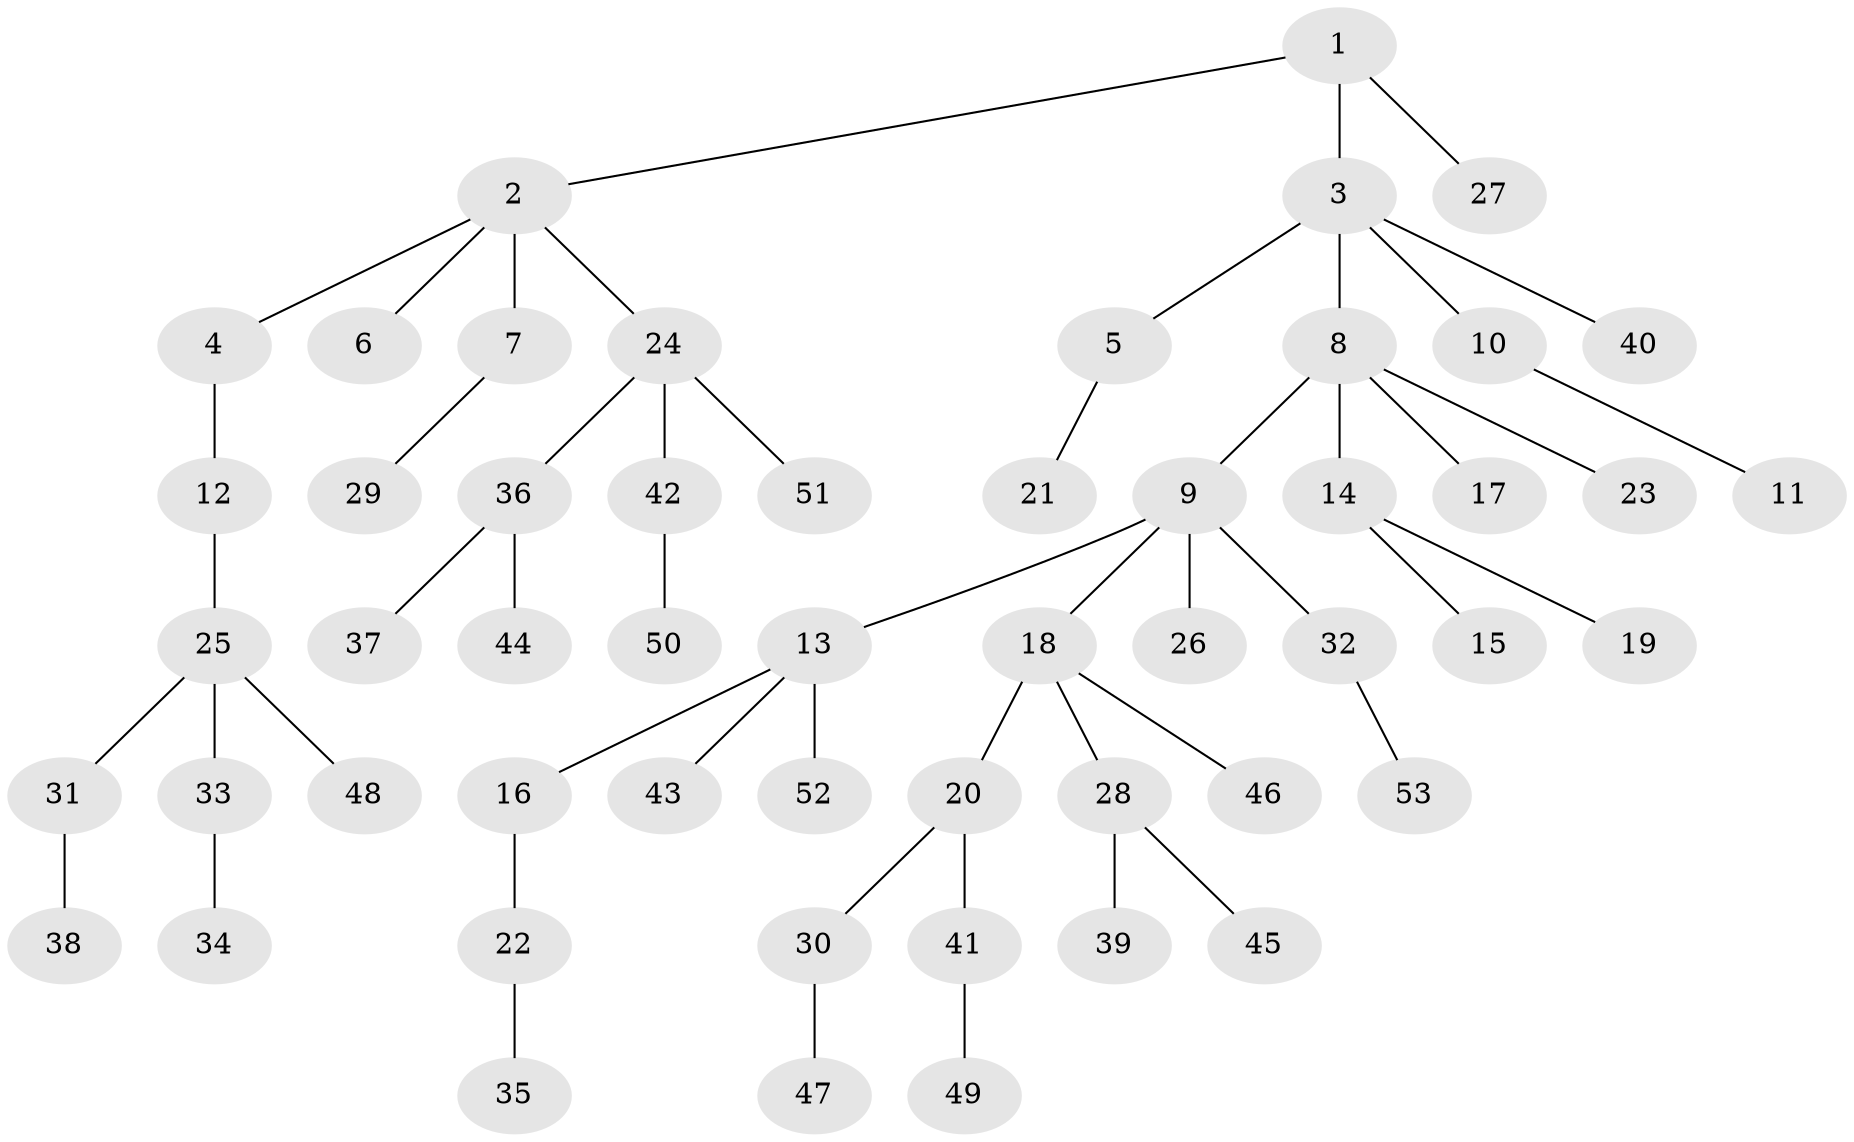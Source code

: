 // coarse degree distribution, {2: 0.1935483870967742, 1: 0.6774193548387096, 4: 0.0967741935483871, 15: 0.03225806451612903}
// Generated by graph-tools (version 1.1) at 2025/56/03/04/25 21:56:32]
// undirected, 53 vertices, 52 edges
graph export_dot {
graph [start="1"]
  node [color=gray90,style=filled];
  1;
  2;
  3;
  4;
  5;
  6;
  7;
  8;
  9;
  10;
  11;
  12;
  13;
  14;
  15;
  16;
  17;
  18;
  19;
  20;
  21;
  22;
  23;
  24;
  25;
  26;
  27;
  28;
  29;
  30;
  31;
  32;
  33;
  34;
  35;
  36;
  37;
  38;
  39;
  40;
  41;
  42;
  43;
  44;
  45;
  46;
  47;
  48;
  49;
  50;
  51;
  52;
  53;
  1 -- 2;
  1 -- 3;
  1 -- 27;
  2 -- 4;
  2 -- 6;
  2 -- 7;
  2 -- 24;
  3 -- 5;
  3 -- 8;
  3 -- 10;
  3 -- 40;
  4 -- 12;
  5 -- 21;
  7 -- 29;
  8 -- 9;
  8 -- 14;
  8 -- 17;
  8 -- 23;
  9 -- 13;
  9 -- 18;
  9 -- 26;
  9 -- 32;
  10 -- 11;
  12 -- 25;
  13 -- 16;
  13 -- 43;
  13 -- 52;
  14 -- 15;
  14 -- 19;
  16 -- 22;
  18 -- 20;
  18 -- 28;
  18 -- 46;
  20 -- 30;
  20 -- 41;
  22 -- 35;
  24 -- 36;
  24 -- 42;
  24 -- 51;
  25 -- 31;
  25 -- 33;
  25 -- 48;
  28 -- 39;
  28 -- 45;
  30 -- 47;
  31 -- 38;
  32 -- 53;
  33 -- 34;
  36 -- 37;
  36 -- 44;
  41 -- 49;
  42 -- 50;
}
